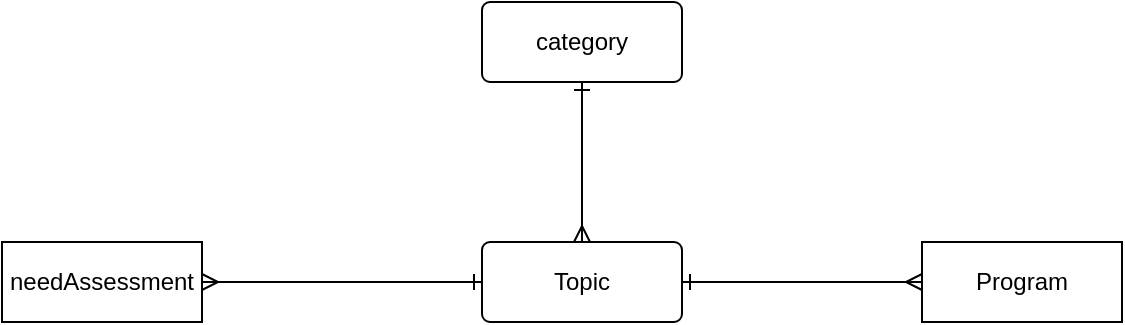 <mxfile version="21.7.2" type="github">
  <diagram name="Page-1" id="W8QB7LCw9JS_3f9SmMFI">
    <mxGraphModel dx="734" dy="460" grid="1" gridSize="10" guides="1" tooltips="1" connect="1" arrows="1" fold="1" page="1" pageScale="1" pageWidth="850" pageHeight="1100" math="0" shadow="0">
      <root>
        <mxCell id="0" />
        <mxCell id="1" parent="0" />
        <mxCell id="7rBT6uc9xEohDkYdtbvo-5" value="" style="edgeStyle=orthogonalEdgeStyle;rounded=0;orthogonalLoop=1;jettySize=auto;html=1;startArrow=ERmany;startFill=0;endArrow=ERone;endFill=0;" edge="1" parent="1" source="7rBT6uc9xEohDkYdtbvo-1" target="7rBT6uc9xEohDkYdtbvo-2">
          <mxGeometry relative="1" as="geometry" />
        </mxCell>
        <mxCell id="7rBT6uc9xEohDkYdtbvo-1" value="Topic" style="rounded=1;arcSize=10;whiteSpace=wrap;html=1;align=center;" vertex="1" parent="1">
          <mxGeometry x="270" y="170" width="100" height="40" as="geometry" />
        </mxCell>
        <mxCell id="7rBT6uc9xEohDkYdtbvo-2" value="category" style="rounded=1;arcSize=10;whiteSpace=wrap;html=1;align=center;" vertex="1" parent="1">
          <mxGeometry x="270" y="50" width="100" height="40" as="geometry" />
        </mxCell>
        <mxCell id="7rBT6uc9xEohDkYdtbvo-7" value="" style="edgeStyle=orthogonalEdgeStyle;rounded=0;orthogonalLoop=1;jettySize=auto;html=1;startArrow=ERmany;startFill=0;endArrow=ERone;endFill=0;" edge="1" parent="1" source="7rBT6uc9xEohDkYdtbvo-3" target="7rBT6uc9xEohDkYdtbvo-1">
          <mxGeometry relative="1" as="geometry" />
        </mxCell>
        <mxCell id="7rBT6uc9xEohDkYdtbvo-3" value="needAssessment" style="whiteSpace=wrap;html=1;align=center;" vertex="1" parent="1">
          <mxGeometry x="30" y="170" width="100" height="40" as="geometry" />
        </mxCell>
        <mxCell id="7rBT6uc9xEohDkYdtbvo-6" value="" style="edgeStyle=orthogonalEdgeStyle;rounded=0;orthogonalLoop=1;jettySize=auto;html=1;endArrow=ERone;endFill=0;startArrow=ERmany;startFill=0;" edge="1" parent="1" source="7rBT6uc9xEohDkYdtbvo-4" target="7rBT6uc9xEohDkYdtbvo-1">
          <mxGeometry relative="1" as="geometry" />
        </mxCell>
        <mxCell id="7rBT6uc9xEohDkYdtbvo-4" value="Program" style="whiteSpace=wrap;html=1;align=center;" vertex="1" parent="1">
          <mxGeometry x="490" y="170" width="100" height="40" as="geometry" />
        </mxCell>
      </root>
    </mxGraphModel>
  </diagram>
</mxfile>
